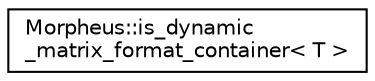 digraph "Graphical Class Hierarchy"
{
 // LATEX_PDF_SIZE
  edge [fontname="Helvetica",fontsize="10",labelfontname="Helvetica",labelfontsize="10"];
  node [fontname="Helvetica",fontsize="10",shape=record];
  rankdir="LR";
  Node0 [label="Morpheus::is_dynamic\l_matrix_format_container\< T \>",height=0.2,width=0.4,color="black", fillcolor="white", style="filled",URL="$classMorpheus_1_1is__dynamic__matrix__format__container.html",tooltip="Checks if the given type T is a valid Dynamic Matrix Format Container i.e is valid matrix container a..."];
}
